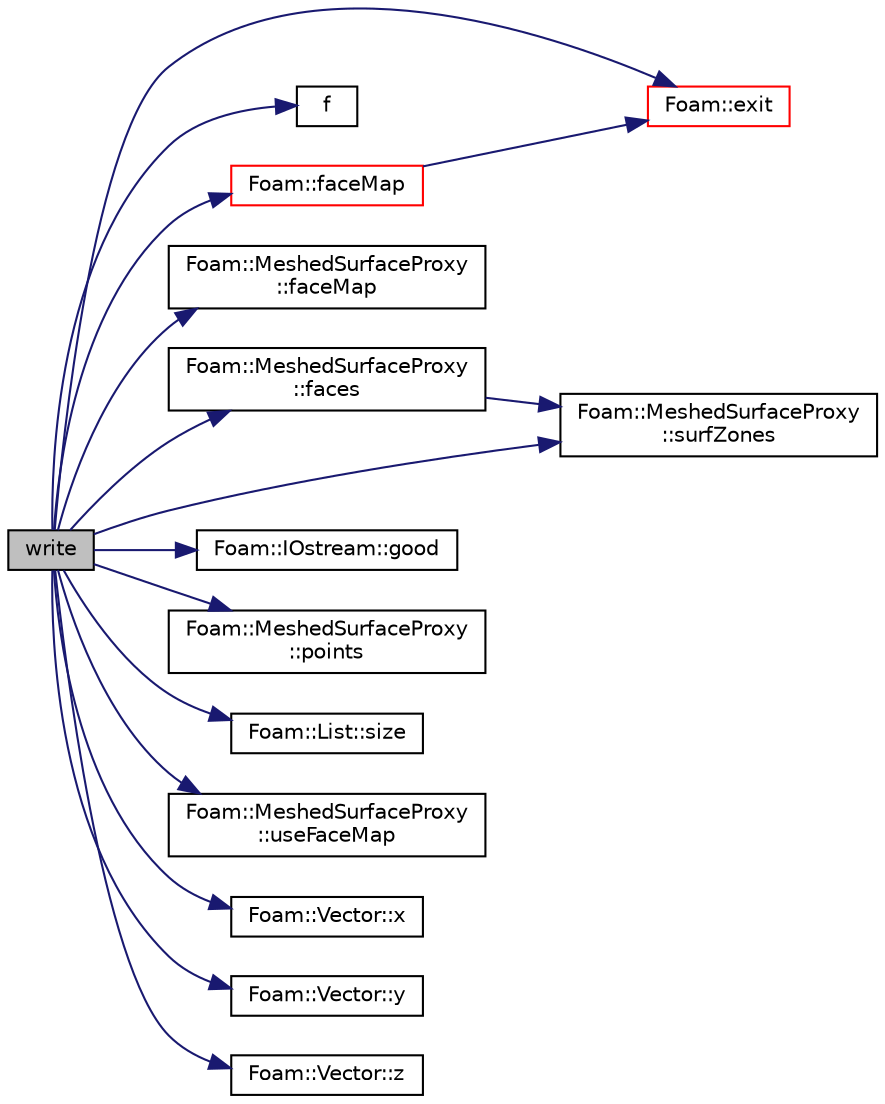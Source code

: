 digraph "write"
{
  bgcolor="transparent";
  edge [fontname="Helvetica",fontsize="10",labelfontname="Helvetica",labelfontsize="10"];
  node [fontname="Helvetica",fontsize="10",shape=record];
  rankdir="LR";
  Node1 [label="write",height=0.2,width=0.4,color="black", fillcolor="grey75", style="filled", fontcolor="black"];
  Node1 -> Node2 [color="midnightblue",fontsize="10",style="solid",fontname="Helvetica"];
  Node2 [label="Foam::exit",height=0.2,width=0.4,color="red",URL="$a10936.html#a06ca7250d8e89caf05243ec094843642"];
  Node1 -> Node3 [color="midnightblue",fontsize="10",style="solid",fontname="Helvetica"];
  Node3 [label="f",height=0.2,width=0.4,color="black",URL="$a04068.html#a888be93833ac7a23170555c69c690288"];
  Node1 -> Node4 [color="midnightblue",fontsize="10",style="solid",fontname="Helvetica"];
  Node4 [label="Foam::faceMap",height=0.2,width=0.4,color="red",URL="$a10936.html#aa77215843e964fac259ab06e68d0ee02"];
  Node4 -> Node2 [color="midnightblue",fontsize="10",style="solid",fontname="Helvetica"];
  Node1 -> Node5 [color="midnightblue",fontsize="10",style="solid",fontname="Helvetica"];
  Node5 [label="Foam::MeshedSurfaceProxy\l::faceMap",height=0.2,width=0.4,color="black",URL="$a01506.html#ac1fced05d1292d316fe022b9d873a015",tooltip="Const access to the faceMap, zero-sized when unused. "];
  Node1 -> Node6 [color="midnightblue",fontsize="10",style="solid",fontname="Helvetica"];
  Node6 [label="Foam::MeshedSurfaceProxy\l::faces",height=0.2,width=0.4,color="black",URL="$a01506.html#a24383e354eec6ecd526b67a58e5aa971",tooltip="Return const access to the faces. "];
  Node6 -> Node7 [color="midnightblue",fontsize="10",style="solid",fontname="Helvetica"];
  Node7 [label="Foam::MeshedSurfaceProxy\l::surfZones",height=0.2,width=0.4,color="black",URL="$a01506.html#a44f86be906099f268cfff4afa79e085b",tooltip="Const access to the surface zones. "];
  Node1 -> Node8 [color="midnightblue",fontsize="10",style="solid",fontname="Helvetica"];
  Node8 [label="Foam::IOstream::good",height=0.2,width=0.4,color="black",URL="$a01209.html#ad2e41c8280b6cdf93d39e1135d2abdf7",tooltip="Return true if next operation might succeed. "];
  Node1 -> Node9 [color="midnightblue",fontsize="10",style="solid",fontname="Helvetica"];
  Node9 [label="Foam::MeshedSurfaceProxy\l::points",height=0.2,width=0.4,color="black",URL="$a01506.html#a73ff9486717e5d8efeb6e9c3f311ad5c",tooltip="Return const access to the points. "];
  Node1 -> Node10 [color="midnightblue",fontsize="10",style="solid",fontname="Helvetica"];
  Node10 [label="Foam::List::size",height=0.2,width=0.4,color="black",URL="$a01397.html#a8a5f6fa29bd4b500caf186f60245b384",tooltip="Override size to be inconsistent with allocated storage. "];
  Node1 -> Node7 [color="midnightblue",fontsize="10",style="solid",fontname="Helvetica"];
  Node1 -> Node11 [color="midnightblue",fontsize="10",style="solid",fontname="Helvetica"];
  Node11 [label="Foam::MeshedSurfaceProxy\l::useFaceMap",height=0.2,width=0.4,color="black",URL="$a01506.html#a661471ceee8717595c9a2007a55e9cd3",tooltip="Use faceMap? "];
  Node1 -> Node12 [color="midnightblue",fontsize="10",style="solid",fontname="Helvetica"];
  Node12 [label="Foam::Vector::x",height=0.2,width=0.4,color="black",URL="$a02905.html#aeb7dc4a97968c543f58f9c7082e55757"];
  Node1 -> Node13 [color="midnightblue",fontsize="10",style="solid",fontname="Helvetica"];
  Node13 [label="Foam::Vector::y",height=0.2,width=0.4,color="black",URL="$a02905.html#a77c00b469d89c23bd35d2eb236140f70"];
  Node1 -> Node14 [color="midnightblue",fontsize="10",style="solid",fontname="Helvetica"];
  Node14 [label="Foam::Vector::z",height=0.2,width=0.4,color="black",URL="$a02905.html#ac72a74f7dde9500927f63515c3f0a2f3"];
}
